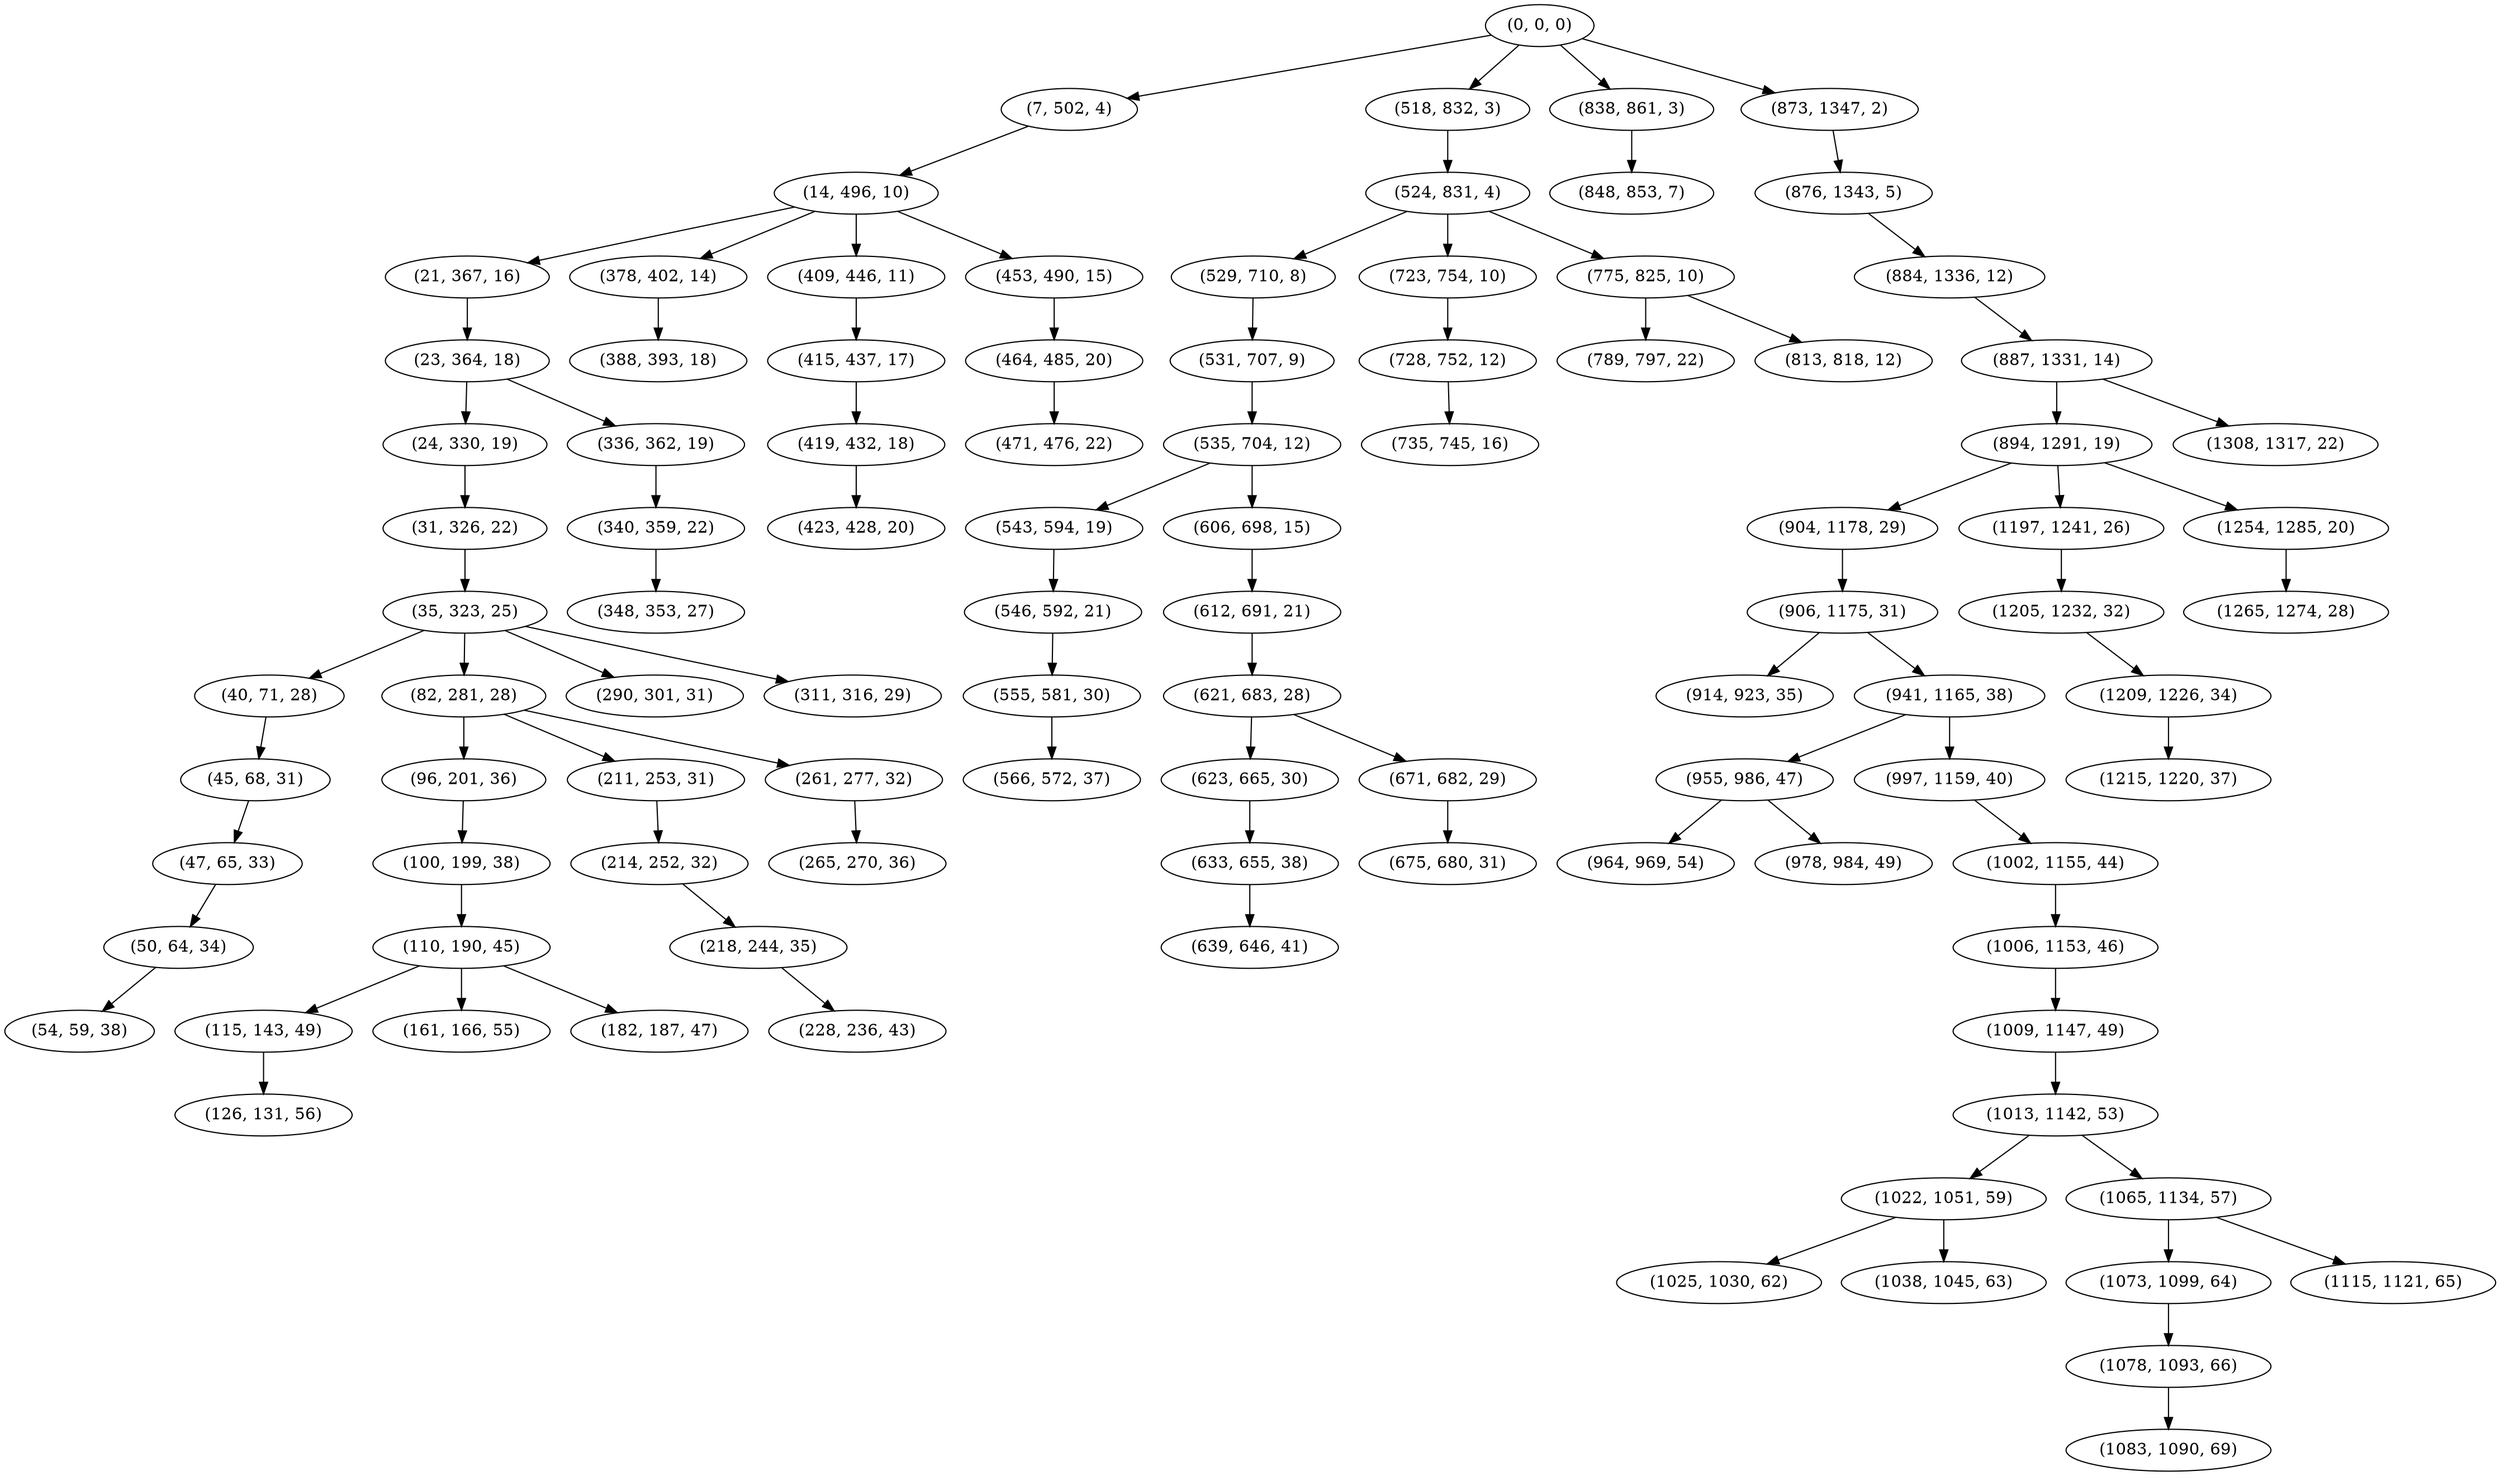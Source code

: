 digraph tree {
    "(0, 0, 0)";
    "(7, 502, 4)";
    "(14, 496, 10)";
    "(21, 367, 16)";
    "(23, 364, 18)";
    "(24, 330, 19)";
    "(31, 326, 22)";
    "(35, 323, 25)";
    "(40, 71, 28)";
    "(45, 68, 31)";
    "(47, 65, 33)";
    "(50, 64, 34)";
    "(54, 59, 38)";
    "(82, 281, 28)";
    "(96, 201, 36)";
    "(100, 199, 38)";
    "(110, 190, 45)";
    "(115, 143, 49)";
    "(126, 131, 56)";
    "(161, 166, 55)";
    "(182, 187, 47)";
    "(211, 253, 31)";
    "(214, 252, 32)";
    "(218, 244, 35)";
    "(228, 236, 43)";
    "(261, 277, 32)";
    "(265, 270, 36)";
    "(290, 301, 31)";
    "(311, 316, 29)";
    "(336, 362, 19)";
    "(340, 359, 22)";
    "(348, 353, 27)";
    "(378, 402, 14)";
    "(388, 393, 18)";
    "(409, 446, 11)";
    "(415, 437, 17)";
    "(419, 432, 18)";
    "(423, 428, 20)";
    "(453, 490, 15)";
    "(464, 485, 20)";
    "(471, 476, 22)";
    "(518, 832, 3)";
    "(524, 831, 4)";
    "(529, 710, 8)";
    "(531, 707, 9)";
    "(535, 704, 12)";
    "(543, 594, 19)";
    "(546, 592, 21)";
    "(555, 581, 30)";
    "(566, 572, 37)";
    "(606, 698, 15)";
    "(612, 691, 21)";
    "(621, 683, 28)";
    "(623, 665, 30)";
    "(633, 655, 38)";
    "(639, 646, 41)";
    "(671, 682, 29)";
    "(675, 680, 31)";
    "(723, 754, 10)";
    "(728, 752, 12)";
    "(735, 745, 16)";
    "(775, 825, 10)";
    "(789, 797, 22)";
    "(813, 818, 12)";
    "(838, 861, 3)";
    "(848, 853, 7)";
    "(873, 1347, 2)";
    "(876, 1343, 5)";
    "(884, 1336, 12)";
    "(887, 1331, 14)";
    "(894, 1291, 19)";
    "(904, 1178, 29)";
    "(906, 1175, 31)";
    "(914, 923, 35)";
    "(941, 1165, 38)";
    "(955, 986, 47)";
    "(964, 969, 54)";
    "(978, 984, 49)";
    "(997, 1159, 40)";
    "(1002, 1155, 44)";
    "(1006, 1153, 46)";
    "(1009, 1147, 49)";
    "(1013, 1142, 53)";
    "(1022, 1051, 59)";
    "(1025, 1030, 62)";
    "(1038, 1045, 63)";
    "(1065, 1134, 57)";
    "(1073, 1099, 64)";
    "(1078, 1093, 66)";
    "(1083, 1090, 69)";
    "(1115, 1121, 65)";
    "(1197, 1241, 26)";
    "(1205, 1232, 32)";
    "(1209, 1226, 34)";
    "(1215, 1220, 37)";
    "(1254, 1285, 20)";
    "(1265, 1274, 28)";
    "(1308, 1317, 22)";
    "(0, 0, 0)" -> "(7, 502, 4)";
    "(0, 0, 0)" -> "(518, 832, 3)";
    "(0, 0, 0)" -> "(838, 861, 3)";
    "(0, 0, 0)" -> "(873, 1347, 2)";
    "(7, 502, 4)" -> "(14, 496, 10)";
    "(14, 496, 10)" -> "(21, 367, 16)";
    "(14, 496, 10)" -> "(378, 402, 14)";
    "(14, 496, 10)" -> "(409, 446, 11)";
    "(14, 496, 10)" -> "(453, 490, 15)";
    "(21, 367, 16)" -> "(23, 364, 18)";
    "(23, 364, 18)" -> "(24, 330, 19)";
    "(23, 364, 18)" -> "(336, 362, 19)";
    "(24, 330, 19)" -> "(31, 326, 22)";
    "(31, 326, 22)" -> "(35, 323, 25)";
    "(35, 323, 25)" -> "(40, 71, 28)";
    "(35, 323, 25)" -> "(82, 281, 28)";
    "(35, 323, 25)" -> "(290, 301, 31)";
    "(35, 323, 25)" -> "(311, 316, 29)";
    "(40, 71, 28)" -> "(45, 68, 31)";
    "(45, 68, 31)" -> "(47, 65, 33)";
    "(47, 65, 33)" -> "(50, 64, 34)";
    "(50, 64, 34)" -> "(54, 59, 38)";
    "(82, 281, 28)" -> "(96, 201, 36)";
    "(82, 281, 28)" -> "(211, 253, 31)";
    "(82, 281, 28)" -> "(261, 277, 32)";
    "(96, 201, 36)" -> "(100, 199, 38)";
    "(100, 199, 38)" -> "(110, 190, 45)";
    "(110, 190, 45)" -> "(115, 143, 49)";
    "(110, 190, 45)" -> "(161, 166, 55)";
    "(110, 190, 45)" -> "(182, 187, 47)";
    "(115, 143, 49)" -> "(126, 131, 56)";
    "(211, 253, 31)" -> "(214, 252, 32)";
    "(214, 252, 32)" -> "(218, 244, 35)";
    "(218, 244, 35)" -> "(228, 236, 43)";
    "(261, 277, 32)" -> "(265, 270, 36)";
    "(336, 362, 19)" -> "(340, 359, 22)";
    "(340, 359, 22)" -> "(348, 353, 27)";
    "(378, 402, 14)" -> "(388, 393, 18)";
    "(409, 446, 11)" -> "(415, 437, 17)";
    "(415, 437, 17)" -> "(419, 432, 18)";
    "(419, 432, 18)" -> "(423, 428, 20)";
    "(453, 490, 15)" -> "(464, 485, 20)";
    "(464, 485, 20)" -> "(471, 476, 22)";
    "(518, 832, 3)" -> "(524, 831, 4)";
    "(524, 831, 4)" -> "(529, 710, 8)";
    "(524, 831, 4)" -> "(723, 754, 10)";
    "(524, 831, 4)" -> "(775, 825, 10)";
    "(529, 710, 8)" -> "(531, 707, 9)";
    "(531, 707, 9)" -> "(535, 704, 12)";
    "(535, 704, 12)" -> "(543, 594, 19)";
    "(535, 704, 12)" -> "(606, 698, 15)";
    "(543, 594, 19)" -> "(546, 592, 21)";
    "(546, 592, 21)" -> "(555, 581, 30)";
    "(555, 581, 30)" -> "(566, 572, 37)";
    "(606, 698, 15)" -> "(612, 691, 21)";
    "(612, 691, 21)" -> "(621, 683, 28)";
    "(621, 683, 28)" -> "(623, 665, 30)";
    "(621, 683, 28)" -> "(671, 682, 29)";
    "(623, 665, 30)" -> "(633, 655, 38)";
    "(633, 655, 38)" -> "(639, 646, 41)";
    "(671, 682, 29)" -> "(675, 680, 31)";
    "(723, 754, 10)" -> "(728, 752, 12)";
    "(728, 752, 12)" -> "(735, 745, 16)";
    "(775, 825, 10)" -> "(789, 797, 22)";
    "(775, 825, 10)" -> "(813, 818, 12)";
    "(838, 861, 3)" -> "(848, 853, 7)";
    "(873, 1347, 2)" -> "(876, 1343, 5)";
    "(876, 1343, 5)" -> "(884, 1336, 12)";
    "(884, 1336, 12)" -> "(887, 1331, 14)";
    "(887, 1331, 14)" -> "(894, 1291, 19)";
    "(887, 1331, 14)" -> "(1308, 1317, 22)";
    "(894, 1291, 19)" -> "(904, 1178, 29)";
    "(894, 1291, 19)" -> "(1197, 1241, 26)";
    "(894, 1291, 19)" -> "(1254, 1285, 20)";
    "(904, 1178, 29)" -> "(906, 1175, 31)";
    "(906, 1175, 31)" -> "(914, 923, 35)";
    "(906, 1175, 31)" -> "(941, 1165, 38)";
    "(941, 1165, 38)" -> "(955, 986, 47)";
    "(941, 1165, 38)" -> "(997, 1159, 40)";
    "(955, 986, 47)" -> "(964, 969, 54)";
    "(955, 986, 47)" -> "(978, 984, 49)";
    "(997, 1159, 40)" -> "(1002, 1155, 44)";
    "(1002, 1155, 44)" -> "(1006, 1153, 46)";
    "(1006, 1153, 46)" -> "(1009, 1147, 49)";
    "(1009, 1147, 49)" -> "(1013, 1142, 53)";
    "(1013, 1142, 53)" -> "(1022, 1051, 59)";
    "(1013, 1142, 53)" -> "(1065, 1134, 57)";
    "(1022, 1051, 59)" -> "(1025, 1030, 62)";
    "(1022, 1051, 59)" -> "(1038, 1045, 63)";
    "(1065, 1134, 57)" -> "(1073, 1099, 64)";
    "(1065, 1134, 57)" -> "(1115, 1121, 65)";
    "(1073, 1099, 64)" -> "(1078, 1093, 66)";
    "(1078, 1093, 66)" -> "(1083, 1090, 69)";
    "(1197, 1241, 26)" -> "(1205, 1232, 32)";
    "(1205, 1232, 32)" -> "(1209, 1226, 34)";
    "(1209, 1226, 34)" -> "(1215, 1220, 37)";
    "(1254, 1285, 20)" -> "(1265, 1274, 28)";
}
